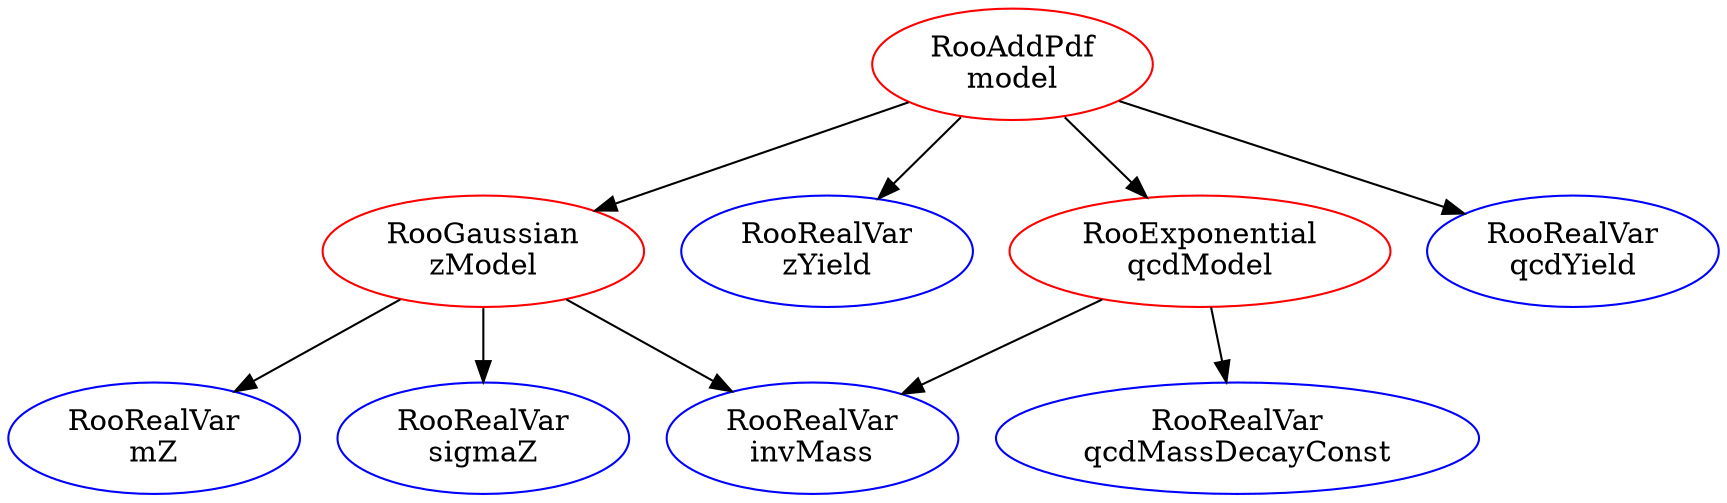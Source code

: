 digraph model{
"model" [ color=red, label="RooAddPdf
model"];
"zModel" [ color=red, label="RooGaussian
zModel"];
"invMass" [ color=blue, label="RooRealVar
invMass"];
"mZ" [ color=blue, label="RooRealVar
mZ"];
"sigmaZ" [ color=blue, label="RooRealVar
sigmaZ"];
"zYield" [ color=blue, label="RooRealVar
zYield"];
"qcdModel" [ color=red, label="RooExponential
qcdModel"];
"qcdMassDecayConst" [ color=blue, label="RooRealVar
qcdMassDecayConst"];
"qcdYield" [ color=blue, label="RooRealVar
qcdYield"];
"qcdModel" -> "invMass";
"qcdModel" -> "qcdMassDecayConst";
"zModel" -> "invMass";
"zModel" -> "mZ";
"zModel" -> "sigmaZ";
"model" -> "zYield";
"model" -> "qcdYield";
"model" -> "qcdModel";
"model" -> "zModel";
}
